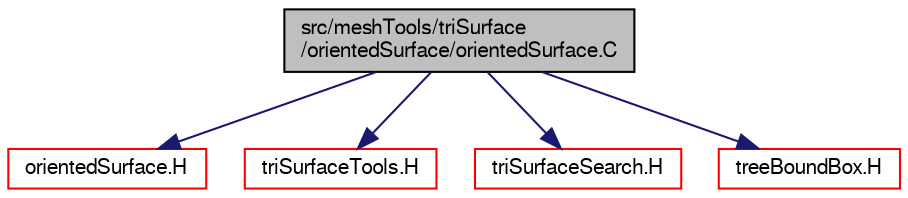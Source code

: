digraph "src/meshTools/triSurface/orientedSurface/orientedSurface.C"
{
  bgcolor="transparent";
  edge [fontname="FreeSans",fontsize="10",labelfontname="FreeSans",labelfontsize="10"];
  node [fontname="FreeSans",fontsize="10",shape=record];
  Node0 [label="src/meshTools/triSurface\l/orientedSurface/orientedSurface.C",height=0.2,width=0.4,color="black", fillcolor="grey75", style="filled", fontcolor="black"];
  Node0 -> Node1 [color="midnightblue",fontsize="10",style="solid",fontname="FreeSans"];
  Node1 [label="orientedSurface.H",height=0.2,width=0.4,color="red",URL="$a08213.html"];
  Node0 -> Node167 [color="midnightblue",fontsize="10",style="solid",fontname="FreeSans"];
  Node167 [label="triSurfaceTools.H",height=0.2,width=0.4,color="red",URL="$a08264.html"];
  Node0 -> Node171 [color="midnightblue",fontsize="10",style="solid",fontname="FreeSans"];
  Node171 [label="triSurfaceSearch.H",height=0.2,width=0.4,color="red",URL="$a08243.html"];
  Node0 -> Node173 [color="midnightblue",fontsize="10",style="solid",fontname="FreeSans"];
  Node173 [label="treeBoundBox.H",height=0.2,width=0.4,color="red",URL="$a12128.html"];
}
